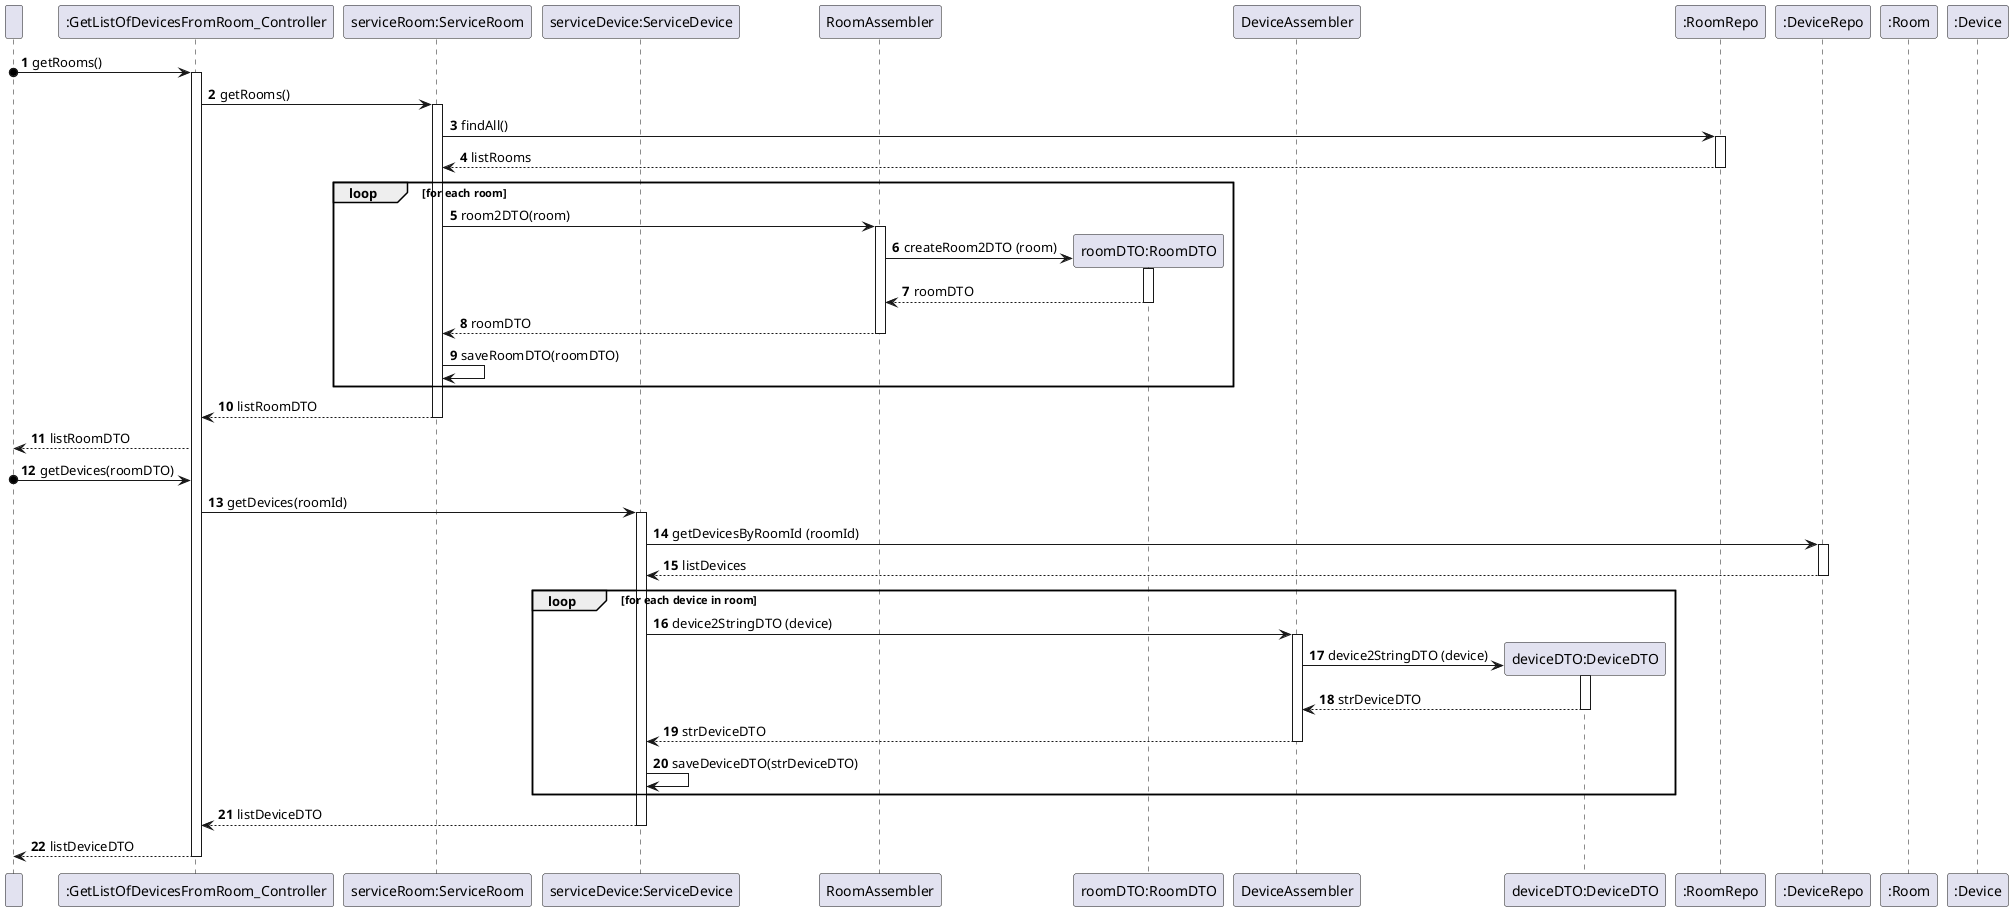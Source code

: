 @startuml
'https://plantuml.com/sequence-diagram
participant " " as User
participant ":GetListOfDevicesFromRoom_Controller" as GetListOfDevicesFromRoom_Controller

participant "serviceRoom:ServiceRoom" as ServiceRoom
participant "serviceDevice:ServiceDevice" as ServiceDevice

participant "RoomAssembler" as RoomAssembler
participant "roomDTO:RoomDTO" as RoomDTO
participant "DeviceAssembler" as DeviceAssembler
participant "deviceDTO:DeviceDTO" as DeviceDTO

participant ":RoomRepo" as RoomRepo
participant ":DeviceRepo" as DeviceRepo

participant ":Room" as Room
participant ":Device" as Device




autonumber


User o-> GetListOfDevicesFromRoom_Controller: getRooms()

activate GetListOfDevicesFromRoom_Controller

GetListOfDevicesFromRoom_Controller -> ServiceRoom: getRooms()

activate ServiceRoom

ServiceRoom -> RoomRepo: findAll()

activate RoomRepo

RoomRepo --> ServiceRoom: listRooms

deactivate RoomRepo

loop for each room
    ServiceRoom -> RoomAssembler : room2DTO(room)

    activate RoomAssembler

    create RoomDTO

    RoomAssembler -> RoomDTO: createRoom2DTO (room)

     activate RoomDTO

     RoomDTO --> RoomAssembler: roomDTO

     deactivate RoomDTO

    RoomAssembler --> ServiceRoom: roomDTO

    deactivate RoomAssembler

    ServiceRoom -> ServiceRoom: saveRoomDTO(roomDTO)

end



ServiceRoom --> GetListOfDevicesFromRoom_Controller: listRoomDTO

deactivate ServiceRoom

GetListOfDevicesFromRoom_Controller --> User : listRoomDTO

User o-> GetListOfDevicesFromRoom_Controller: getDevices(roomDTO)

GetListOfDevicesFromRoom_Controller -> ServiceDevice: getDevices(roomId)

activate ServiceDevice



ServiceDevice -> DeviceRepo: getDevicesByRoomId (roomId)

activate DeviceRepo

DeviceRepo --> ServiceDevice: listDevices

deactivate DeviceRepo

 loop for each device in room

    ServiceDevice  -> DeviceAssembler: device2StringDTO (device)

    activate DeviceAssembler

    create DeviceDTO

    DeviceAssembler -> DeviceDTO: device2StringDTO (device)

    activate DeviceDTO

    DeviceDTO --> DeviceAssembler: strDeviceDTO

    deactivate DeviceDTO

    DeviceAssembler --> ServiceDevice: strDeviceDTO

    deactivate DeviceAssembler

    ServiceDevice -> ServiceDevice: saveDeviceDTO(strDeviceDTO)
end

ServiceDevice --> GetListOfDevicesFromRoom_Controller: listDeviceDTO

deactivate ServiceDevice

GetListOfDevicesFromRoom_Controller --> User : listDeviceDTO

deactivate GetListOfDevicesFromRoom_Controller






@enduml

